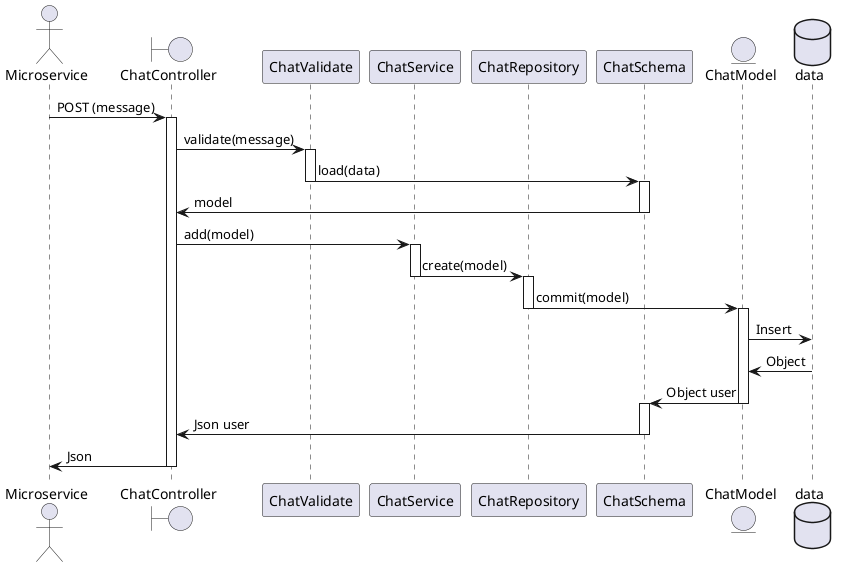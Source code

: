 @startuml Sequency diagram of User database

actor Microservice
boundary ChatController

participant ChatValidate
participant ChatService
participant ChatRepository
participant ChatSchema
entity ChatModel
database data

Microservice -> ChatController: POST (message)
activate ChatController
ChatController -> ChatValidate: validate(message)
activate ChatValidate
ChatValidate -> ChatSchema: load(data)
deactivate ChatValidate
activate ChatSchema
ChatSchema -> ChatController: model
deactivate ChatSchema
ChatController -> ChatService: add(model)
activate ChatService
ChatService -> ChatRepository: create(model)
deactivate ChatService
activate ChatRepository
ChatRepository -> ChatModel: commit(model)
deactivate ChatRepository
activate ChatModel
ChatModel -> data: Insert
ChatModel <- data: Object
ChatModel -> ChatSchema: Object user
deactivate ChatModel
activate ChatSchema
ChatSchema -> ChatController: Json user
deactivate ChatSchema
ChatController -> Microservice : Json
deactivate ChatController

@enduml